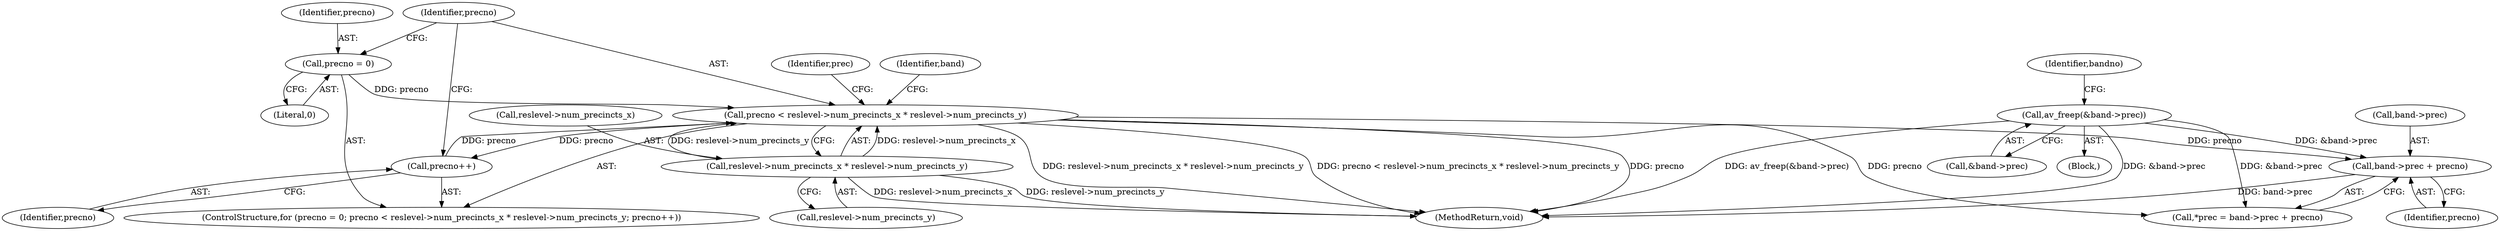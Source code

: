 digraph "0_FFmpeg_912ce9dd2080c5837285a471d750fa311e09b555@pointer" {
"1000170" [label="(Call,band->prec + precno)"];
"1000190" [label="(Call,av_freep(&band->prec))"];
"1000155" [label="(Call,precno < reslevel->num_precincts_x * reslevel->num_precincts_y)"];
"1000152" [label="(Call,precno = 0)"];
"1000164" [label="(Call,precno++)"];
"1000157" [label="(Call,reslevel->num_precincts_x * reslevel->num_precincts_y)"];
"1000220" [label="(MethodReturn,void)"];
"1000151" [label="(ControlStructure,for (precno = 0; precno < reslevel->num_precincts_x * reslevel->num_precincts_y; precno++))"];
"1000191" [label="(Call,&band->prec)"];
"1000155" [label="(Call,precno < reslevel->num_precincts_x * reslevel->num_precincts_y)"];
"1000157" [label="(Call,reslevel->num_precincts_x * reslevel->num_precincts_y)"];
"1000141" [label="(Identifier,bandno)"];
"1000171" [label="(Call,band->prec)"];
"1000165" [label="(Identifier,precno)"];
"1000190" [label="(Call,av_freep(&band->prec))"];
"1000161" [label="(Call,reslevel->num_precincts_y)"];
"1000142" [label="(Block,)"];
"1000156" [label="(Identifier,precno)"];
"1000164" [label="(Call,precno++)"];
"1000169" [label="(Identifier,prec)"];
"1000153" [label="(Identifier,precno)"];
"1000168" [label="(Call,*prec = band->prec + precno)"];
"1000154" [label="(Literal,0)"];
"1000170" [label="(Call,band->prec + precno)"];
"1000174" [label="(Identifier,precno)"];
"1000152" [label="(Call,precno = 0)"];
"1000158" [label="(Call,reslevel->num_precincts_x)"];
"1000193" [label="(Identifier,band)"];
"1000170" -> "1000168"  [label="AST: "];
"1000170" -> "1000174"  [label="CFG: "];
"1000171" -> "1000170"  [label="AST: "];
"1000174" -> "1000170"  [label="AST: "];
"1000168" -> "1000170"  [label="CFG: "];
"1000170" -> "1000220"  [label="DDG: band->prec"];
"1000190" -> "1000170"  [label="DDG: &band->prec"];
"1000155" -> "1000170"  [label="DDG: precno"];
"1000190" -> "1000142"  [label="AST: "];
"1000190" -> "1000191"  [label="CFG: "];
"1000191" -> "1000190"  [label="AST: "];
"1000141" -> "1000190"  [label="CFG: "];
"1000190" -> "1000220"  [label="DDG: av_freep(&band->prec)"];
"1000190" -> "1000220"  [label="DDG: &band->prec"];
"1000190" -> "1000168"  [label="DDG: &band->prec"];
"1000155" -> "1000151"  [label="AST: "];
"1000155" -> "1000157"  [label="CFG: "];
"1000156" -> "1000155"  [label="AST: "];
"1000157" -> "1000155"  [label="AST: "];
"1000169" -> "1000155"  [label="CFG: "];
"1000193" -> "1000155"  [label="CFG: "];
"1000155" -> "1000220"  [label="DDG: precno"];
"1000155" -> "1000220"  [label="DDG: reslevel->num_precincts_x * reslevel->num_precincts_y"];
"1000155" -> "1000220"  [label="DDG: precno < reslevel->num_precincts_x * reslevel->num_precincts_y"];
"1000152" -> "1000155"  [label="DDG: precno"];
"1000164" -> "1000155"  [label="DDG: precno"];
"1000157" -> "1000155"  [label="DDG: reslevel->num_precincts_x"];
"1000157" -> "1000155"  [label="DDG: reslevel->num_precincts_y"];
"1000155" -> "1000164"  [label="DDG: precno"];
"1000155" -> "1000168"  [label="DDG: precno"];
"1000152" -> "1000151"  [label="AST: "];
"1000152" -> "1000154"  [label="CFG: "];
"1000153" -> "1000152"  [label="AST: "];
"1000154" -> "1000152"  [label="AST: "];
"1000156" -> "1000152"  [label="CFG: "];
"1000164" -> "1000151"  [label="AST: "];
"1000164" -> "1000165"  [label="CFG: "];
"1000165" -> "1000164"  [label="AST: "];
"1000156" -> "1000164"  [label="CFG: "];
"1000157" -> "1000161"  [label="CFG: "];
"1000158" -> "1000157"  [label="AST: "];
"1000161" -> "1000157"  [label="AST: "];
"1000157" -> "1000220"  [label="DDG: reslevel->num_precincts_x"];
"1000157" -> "1000220"  [label="DDG: reslevel->num_precincts_y"];
}
